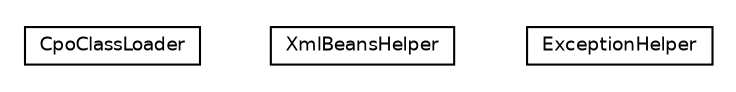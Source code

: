 #!/usr/local/bin/dot
#
# Class diagram 
# Generated by UmlGraph version 4.6 (http://www.spinellis.gr/sw/umlgraph)
#

digraph G {
	edge [fontname="Helvetica",fontsize=10,labelfontname="Helvetica",labelfontsize=10];
	node [fontname="Helvetica",fontsize=10,shape=plaintext];
	// org.synchronoss.cpo.helper.CpoClassLoader
	c1772 [label=<<table border="0" cellborder="1" cellspacing="0" cellpadding="2" port="p" href="./CpoClassLoader.html">
		<tr><td><table border="0" cellspacing="0" cellpadding="1">
			<tr><td> CpoClassLoader </td></tr>
		</table></td></tr>
		</table>>, fontname="Helvetica", fontcolor="black", fontsize=9.0];
	// org.synchronoss.cpo.helper.XmlBeansHelper
	c1773 [label=<<table border="0" cellborder="1" cellspacing="0" cellpadding="2" port="p" href="./XmlBeansHelper.html">
		<tr><td><table border="0" cellspacing="0" cellpadding="1">
			<tr><td> XmlBeansHelper </td></tr>
		</table></td></tr>
		</table>>, fontname="Helvetica", fontcolor="black", fontsize=9.0];
	// org.synchronoss.cpo.helper.ExceptionHelper
	c1774 [label=<<table border="0" cellborder="1" cellspacing="0" cellpadding="2" port="p" href="./ExceptionHelper.html">
		<tr><td><table border="0" cellspacing="0" cellpadding="1">
			<tr><td> ExceptionHelper </td></tr>
		</table></td></tr>
		</table>>, fontname="Helvetica", fontcolor="black", fontsize=9.0];
}

